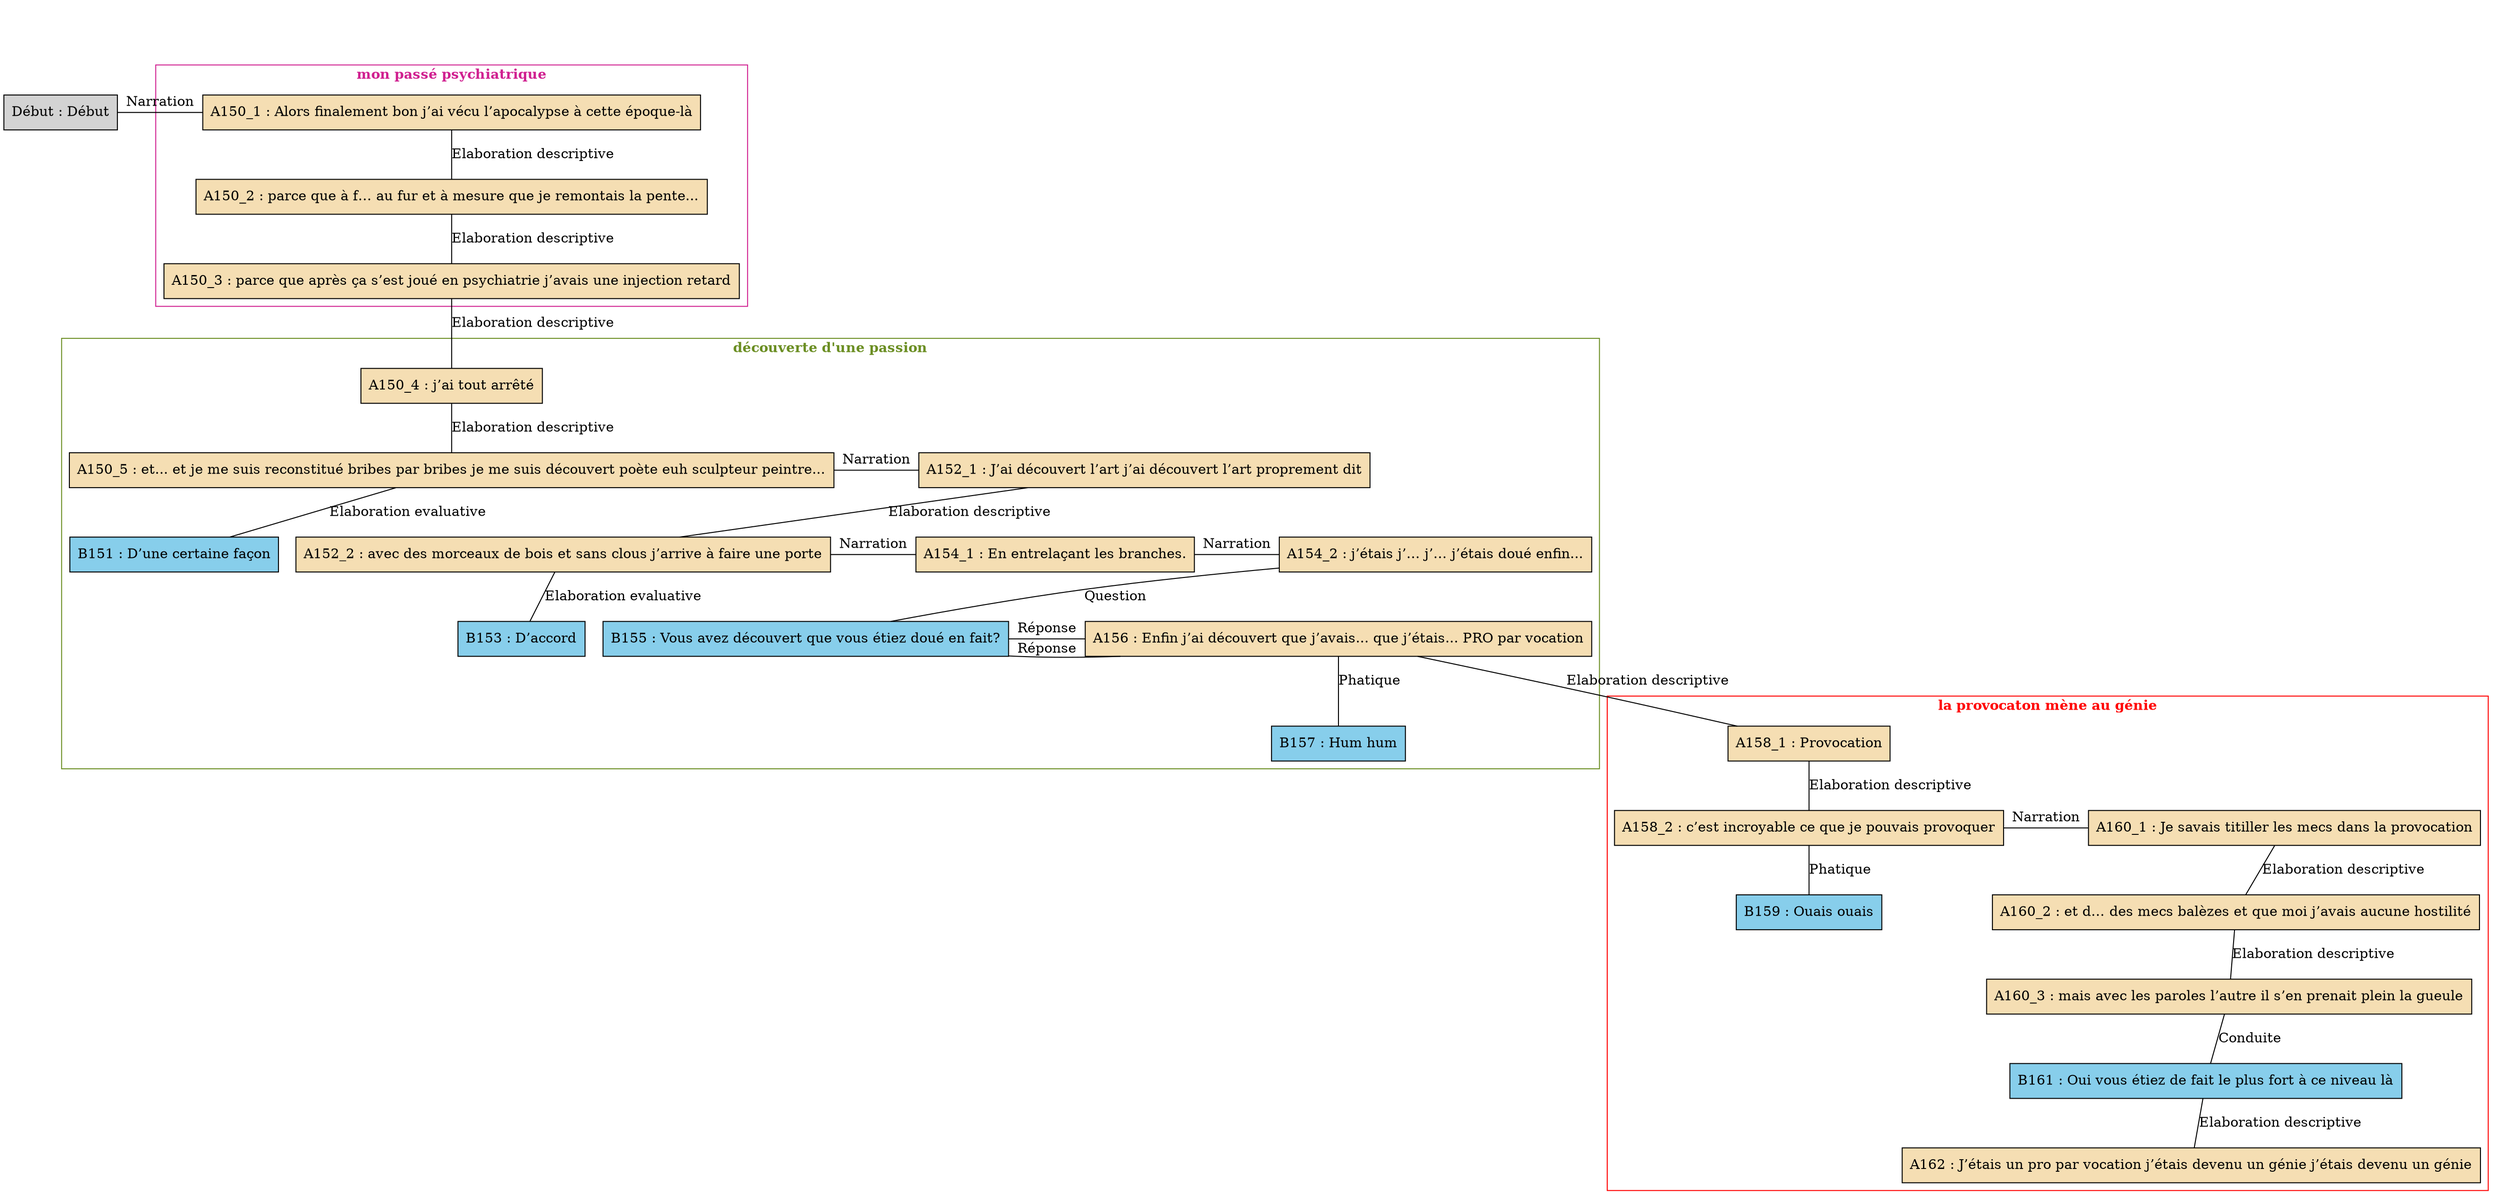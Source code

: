 digraph "Provocation_-_C08" {
	node [shape=box style=filled]
	newrank=true
	zero [style=invis]
	"Début" [label="Début : Début"]
	A150_1 [label="A150_1 : Alors finalement bon j’ai vécu l’apocalypse à cette époque-là" fillcolor=wheat]
	A150_2 [label="A150_2 : parce que à f… au fur et à mesure que je remontais la pente..." fillcolor=wheat]
	A150_3 [label="A150_3 : parce que après ça s’est joué en psychiatrie j’avais une injection retard" fillcolor=wheat]
	A150_4 [label="A150_4 : j’ai tout arrêté" fillcolor=wheat]
	A150_5 [label="A150_5 : et... et je me suis reconstitué bribes par bribes je me suis découvert poète euh sculpteur peintre..." fillcolor=wheat]
	B151 [label="B151 : D’une certaine façon" fillcolor=skyblue]
	A152_1 [label="A152_1 : J’ai découvert l’art j’ai découvert l’art proprement dit" fillcolor=wheat]
	A152_2 [label="A152_2 : avec des morceaux de bois et sans clous j’arrive à faire une porte" fillcolor=wheat]
	B153 [label="B153 : D’accord" fillcolor=skyblue]
	A154_1 [label="A154_1 : En entrelaçant les branches." fillcolor=wheat]
	A154_2 [label="A154_2 : j’étais j’… j’… j’étais doué enfin..." fillcolor=wheat]
	B155 [label="B155 : Vous avez découvert que vous étiez doué en fait?" fillcolor=skyblue]
	A156 [label="A156 : Enfin j’ai découvert que j’avais... que j’étais... PRO par vocation" fillcolor=wheat]
	B157 [label="B157 : Hum hum" fillcolor=skyblue]
	A158_1 [label="A158_1 : Provocation" fillcolor=wheat]
	A158_2 [label="A158_2 : c’est incroyable ce que je pouvais provoquer" fillcolor=wheat]
	B159 [label="B159 : Ouais ouais" fillcolor=skyblue]
	A160_1 [label="A160_1 : Je savais titiller les mecs dans la provocation" fillcolor=wheat]
	A160_2 [label="A160_2 : et d… des mecs balèzes et que moi j’avais aucune hostilité" fillcolor=wheat]
	A160_3 [label="A160_3 : mais avec les paroles l’autre il s’en prenait plein la gueule" fillcolor=wheat]
	B161 [label="B161 : Oui vous étiez de fait le plus fort à ce niveau là" fillcolor=skyblue]
	A162 [label="A162 : J’étais un pro par vocation j’étais devenu un génie j’étais devenu un génie" fillcolor=wheat]
	zero -> "Début" [label="" style=invis]
	zero -> A150_1 [style=invis weight=1]
	"Début" -> A150_1 [label=Narration constraint=false dir=none]
	A150_1 -> A150_2 [label="Elaboration descriptive" dir=none weight=2]
	A150_2 -> A150_3 [label="Elaboration descriptive" dir=none weight=2]
	A150_3 -> A150_4 [label="Elaboration descriptive" dir=none weight=2]
	A150_4 -> A150_5 [label="Elaboration descriptive" dir=none weight=2]
	A150_5 -> B151 [label="Elaboration evaluative" dir=none weight=2]
	A150_4 -> A152_1 [style=invis weight=1]
	A150_5 -> A152_1 [label=Narration constraint=false dir=none]
	A152_1 -> A152_2 [label="Elaboration descriptive" dir=none weight=2]
	A152_2 -> B153 [label="Elaboration evaluative" dir=none weight=2]
	A152_1 -> A154_1 [style=invis weight=1]
	A152_2 -> A154_1 [label=Narration constraint=false dir=none]
	A152_1 -> A154_2 [style=invis weight=1]
	A154_1 -> A154_2 [label=Narration constraint=false dir=none]
	A154_2 -> B155 [label=Question dir=none weight=2]
	A154_2 -> B155 [style=invis weight=1]
	A156 -> B155 [label="Réponse" constraint=false dir=none]
	A154_2 -> A156 [style=invis weight=1]
	B155 -> A156 [label="Réponse" constraint=false dir=none]
	A156 -> B157 [label=Phatique dir=none weight=2]
	A156 -> A158_1 [label="Elaboration descriptive" dir=none weight=2]
	A158_1 -> A158_2 [label="Elaboration descriptive" dir=none weight=2]
	A158_2 -> B159 [label=Phatique dir=none weight=2]
	A158_1 -> A160_1 [style=invis weight=1]
	A158_2 -> A160_1 [label=Narration constraint=false dir=none]
	A160_1 -> A160_2 [label="Elaboration descriptive" dir=none weight=2]
	A160_2 -> A160_3 [label="Elaboration descriptive" dir=none weight=2]
	A160_3 -> B161 [label=Conduite dir=none weight=2]
	B161 -> A162 [label="Elaboration descriptive" dir=none weight=2]
	subgraph cluster_0 {
		label=<<B>mon passé psychiatrique</B>>
		color=violetred
		fontcolor=violetred
		A150_1
		A150_2
		A150_3
	}
	subgraph cluster_1 {
		label=<<B>découverte d'une passion</B>>
		color=olivedrab
		fontcolor=olivedrab
		A150_4
		A150_5
		B151
		A152_1
		A152_2
		B153
		A154_1
		A154_2
		B155
		A156
		B157
	}
	subgraph cluster_2 {
		label=<<B>la provocaton mène au génie</B>>
		color=red
		fontcolor=red
		A158_1
		A158_2
		B159
		A160_1
		A160_2
		A160_3
		B161
		A162
	}
}
